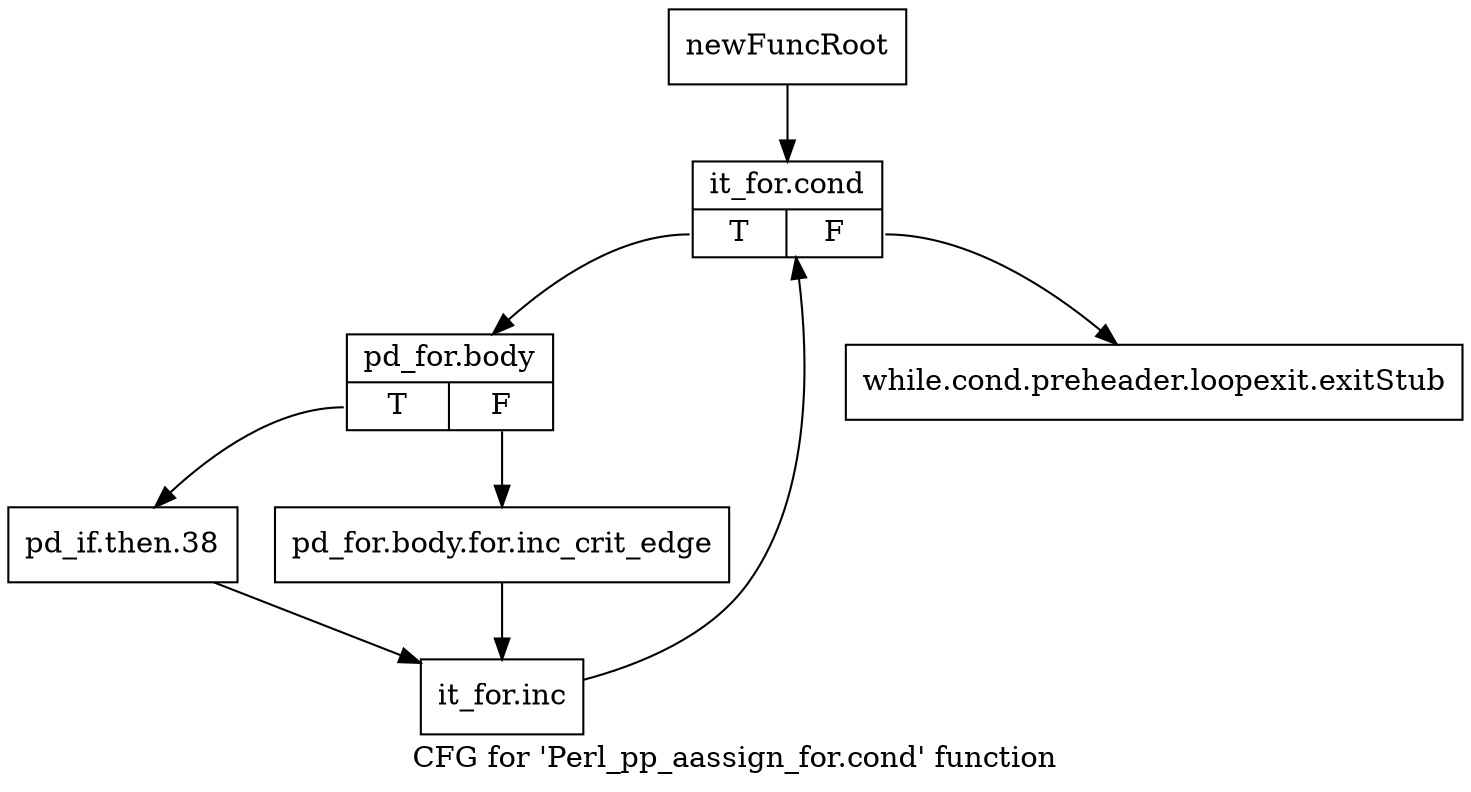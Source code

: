 digraph "CFG for 'Perl_pp_aassign_for.cond' function" {
	label="CFG for 'Perl_pp_aassign_for.cond' function";

	Node0x4f68690 [shape=record,label="{newFuncRoot}"];
	Node0x4f68690 -> Node0x4f68730;
	Node0x4f686e0 [shape=record,label="{while.cond.preheader.loopexit.exitStub}"];
	Node0x4f68730 [shape=record,label="{it_for.cond|{<s0>T|<s1>F}}"];
	Node0x4f68730:s0 -> Node0x4f723a0;
	Node0x4f68730:s1 -> Node0x4f686e0;
	Node0x4f723a0 [shape=record,label="{pd_for.body|{<s0>T|<s1>F}}"];
	Node0x4f723a0:s0 -> Node0x4f72440;
	Node0x4f723a0:s1 -> Node0x4f723f0;
	Node0x4f723f0 [shape=record,label="{pd_for.body.for.inc_crit_edge}"];
	Node0x4f723f0 -> Node0x4f72490;
	Node0x4f72440 [shape=record,label="{pd_if.then.38}"];
	Node0x4f72440 -> Node0x4f72490;
	Node0x4f72490 [shape=record,label="{it_for.inc}"];
	Node0x4f72490 -> Node0x4f68730;
}
